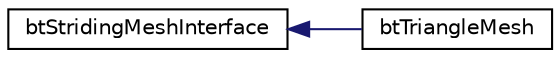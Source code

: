 digraph G
{
  edge [fontname="Helvetica",fontsize="10",labelfontname="Helvetica",labelfontsize="10"];
  node [fontname="Helvetica",fontsize="10",shape=record];
  rankdir="LR";
  Node1 [label="btStridingMeshInterface",height=0.2,width=0.4,color="black", fillcolor="white", style="filled",URL="$classbtStridingMeshInterface.html",tooltip="btStridingMeshInterface is the interface class for high performance access to triangle meshes It allo..."];
  Node1 -> Node2 [dir="back",color="midnightblue",fontsize="10",style="solid",fontname="Helvetica"];
  Node2 [label="btTriangleMesh",height=0.2,width=0.4,color="black", fillcolor="white", style="filled",URL="$classbtTriangleMesh.html",tooltip="TriangleMesh provides storage for a concave triangle mesh. It can be used as data for the btTriangleM..."];
}

